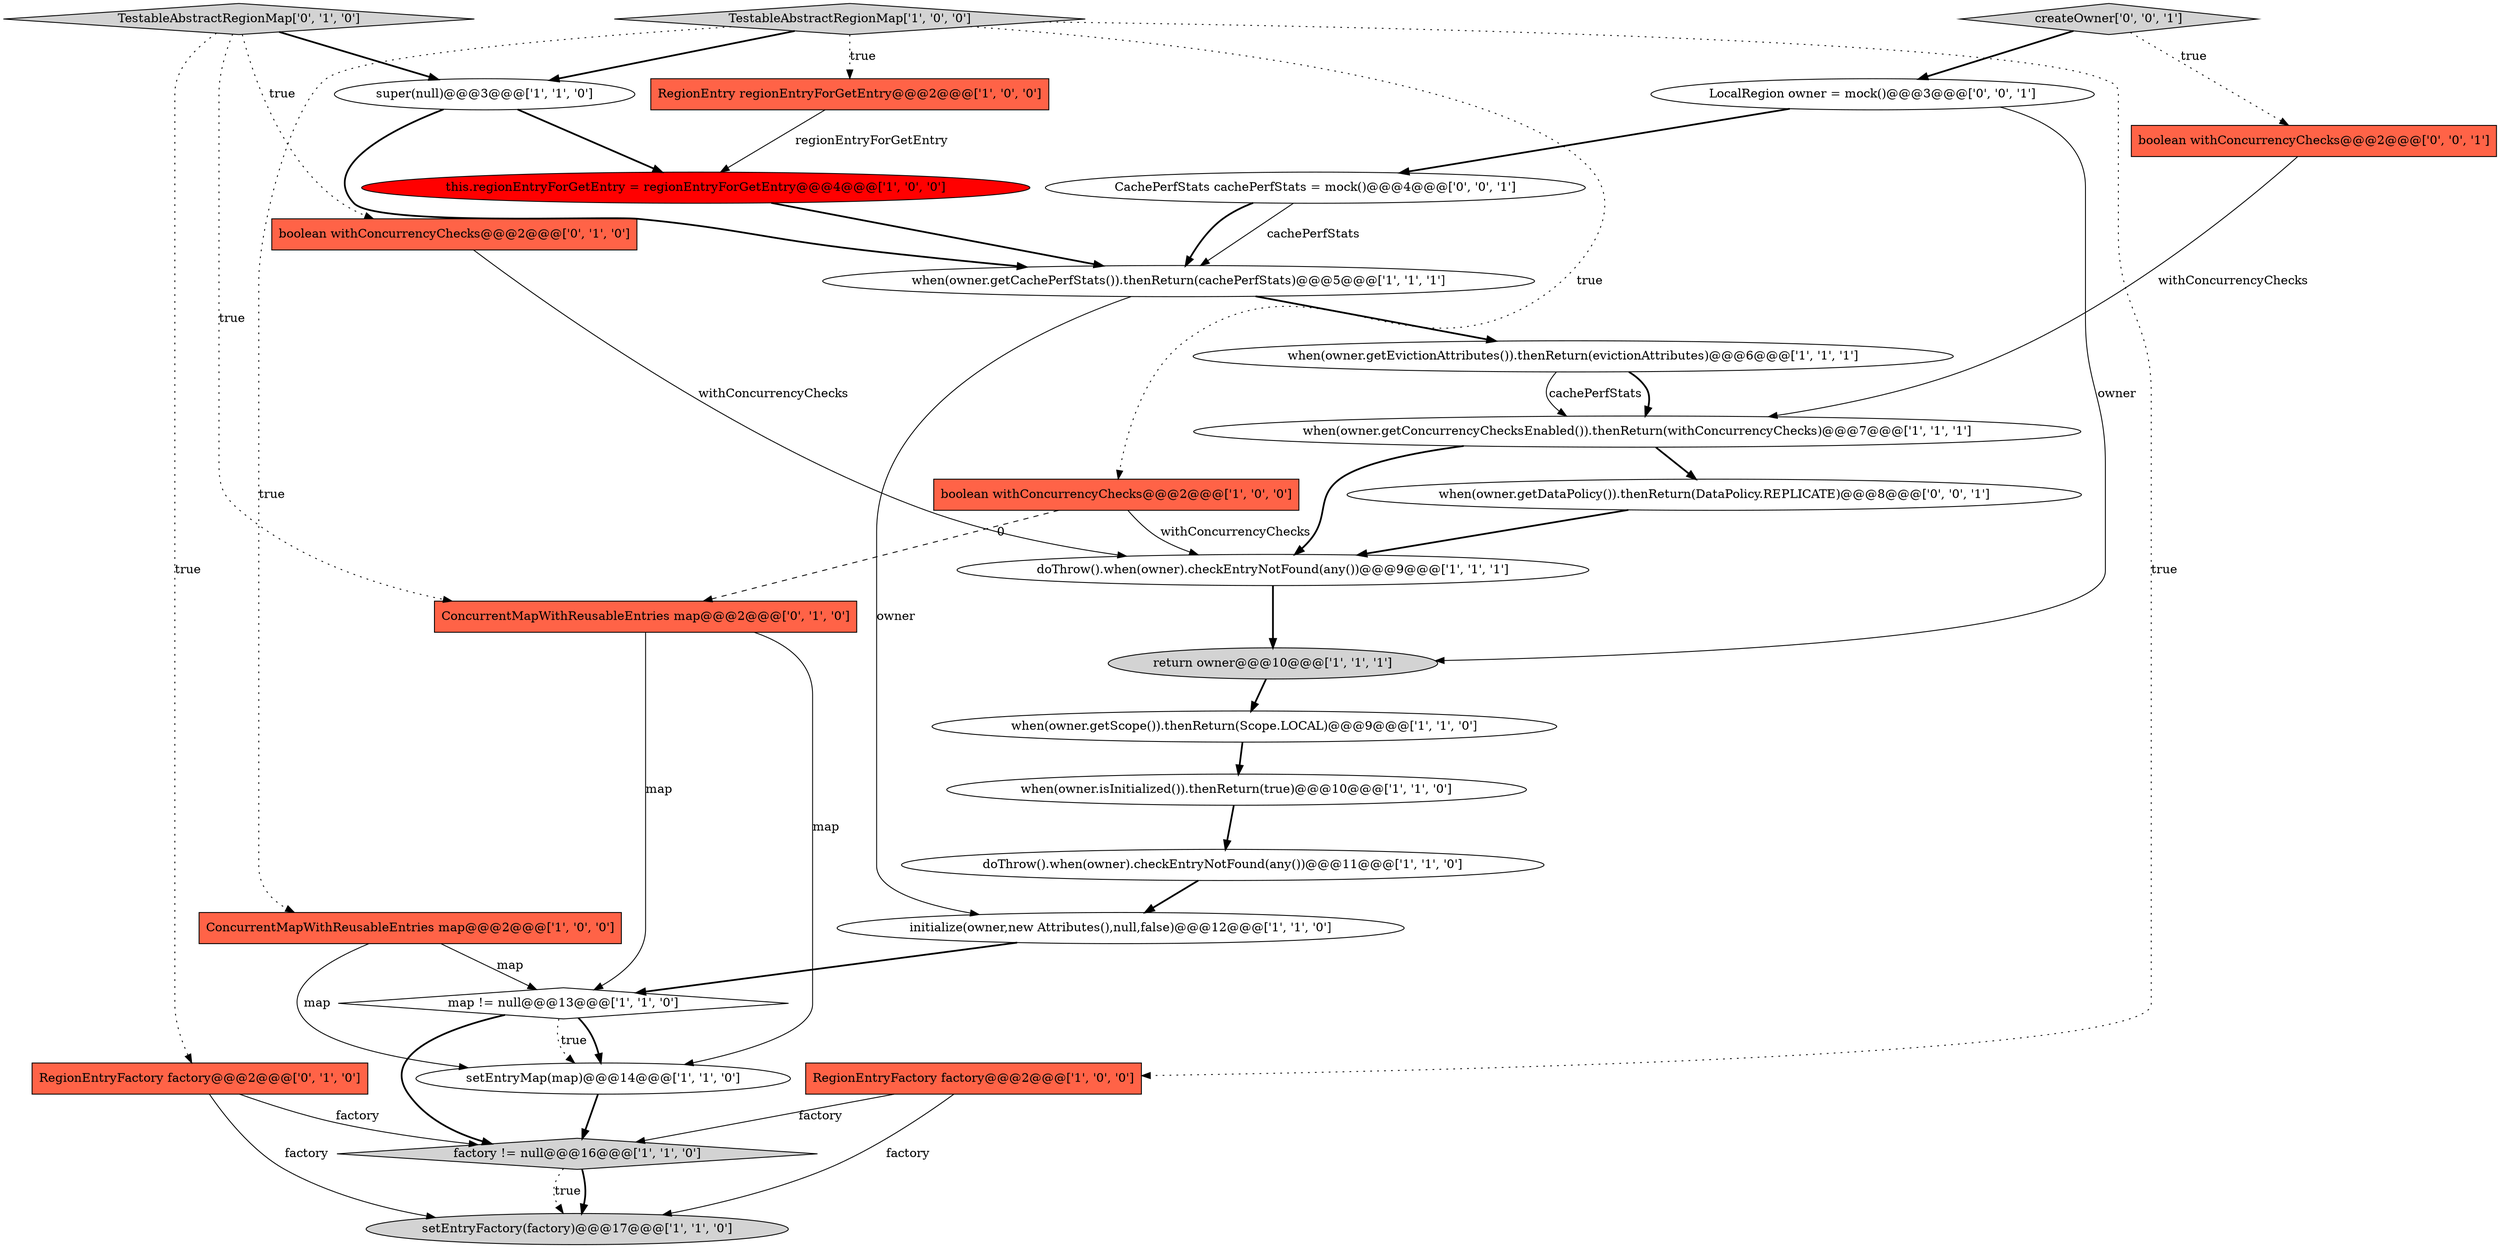 digraph {
11 [style = filled, label = "setEntryMap(map)@@@14@@@['1', '1', '0']", fillcolor = white, shape = ellipse image = "AAA0AAABBB1BBB"];
19 [style = filled, label = "boolean withConcurrencyChecks@@@2@@@['1', '0', '0']", fillcolor = tomato, shape = box image = "AAA1AAABBB1BBB"];
1 [style = filled, label = "RegionEntry regionEntryForGetEntry@@@2@@@['1', '0', '0']", fillcolor = tomato, shape = box image = "AAA0AAABBB1BBB"];
27 [style = filled, label = "LocalRegion owner = mock()@@@3@@@['0', '0', '1']", fillcolor = white, shape = ellipse image = "AAA0AAABBB3BBB"];
3 [style = filled, label = "RegionEntryFactory factory@@@2@@@['1', '0', '0']", fillcolor = tomato, shape = box image = "AAA0AAABBB1BBB"];
20 [style = filled, label = "TestableAbstractRegionMap['0', '1', '0']", fillcolor = lightgray, shape = diamond image = "AAA0AAABBB2BBB"];
5 [style = filled, label = "factory != null@@@16@@@['1', '1', '0']", fillcolor = lightgray, shape = diamond image = "AAA0AAABBB1BBB"];
17 [style = filled, label = "when(owner.getScope()).thenReturn(Scope.LOCAL)@@@9@@@['1', '1', '0']", fillcolor = white, shape = ellipse image = "AAA0AAABBB1BBB"];
12 [style = filled, label = "when(owner.getCachePerfStats()).thenReturn(cachePerfStats)@@@5@@@['1', '1', '1']", fillcolor = white, shape = ellipse image = "AAA0AAABBB1BBB"];
6 [style = filled, label = "when(owner.getEvictionAttributes()).thenReturn(evictionAttributes)@@@6@@@['1', '1', '1']", fillcolor = white, shape = ellipse image = "AAA0AAABBB1BBB"];
13 [style = filled, label = "super(null)@@@3@@@['1', '1', '0']", fillcolor = white, shape = ellipse image = "AAA0AAABBB1BBB"];
18 [style = filled, label = "TestableAbstractRegionMap['1', '0', '0']", fillcolor = lightgray, shape = diamond image = "AAA0AAABBB1BBB"];
24 [style = filled, label = "createOwner['0', '0', '1']", fillcolor = lightgray, shape = diamond image = "AAA0AAABBB3BBB"];
9 [style = filled, label = "when(owner.isInitialized()).thenReturn(true)@@@10@@@['1', '1', '0']", fillcolor = white, shape = ellipse image = "AAA0AAABBB1BBB"];
28 [style = filled, label = "when(owner.getDataPolicy()).thenReturn(DataPolicy.REPLICATE)@@@8@@@['0', '0', '1']", fillcolor = white, shape = ellipse image = "AAA0AAABBB3BBB"];
21 [style = filled, label = "boolean withConcurrencyChecks@@@2@@@['0', '1', '0']", fillcolor = tomato, shape = box image = "AAA0AAABBB2BBB"];
16 [style = filled, label = "map != null@@@13@@@['1', '1', '0']", fillcolor = white, shape = diamond image = "AAA0AAABBB1BBB"];
25 [style = filled, label = "CachePerfStats cachePerfStats = mock()@@@4@@@['0', '0', '1']", fillcolor = white, shape = ellipse image = "AAA0AAABBB3BBB"];
8 [style = filled, label = "this.regionEntryForGetEntry = regionEntryForGetEntry@@@4@@@['1', '0', '0']", fillcolor = red, shape = ellipse image = "AAA1AAABBB1BBB"];
2 [style = filled, label = "setEntryFactory(factory)@@@17@@@['1', '1', '0']", fillcolor = lightgray, shape = ellipse image = "AAA0AAABBB1BBB"];
10 [style = filled, label = "doThrow().when(owner).checkEntryNotFound(any())@@@9@@@['1', '1', '1']", fillcolor = white, shape = ellipse image = "AAA0AAABBB1BBB"];
23 [style = filled, label = "ConcurrentMapWithReusableEntries map@@@2@@@['0', '1', '0']", fillcolor = tomato, shape = box image = "AAA1AAABBB2BBB"];
22 [style = filled, label = "RegionEntryFactory factory@@@2@@@['0', '1', '0']", fillcolor = tomato, shape = box image = "AAA0AAABBB2BBB"];
0 [style = filled, label = "doThrow().when(owner).checkEntryNotFound(any())@@@11@@@['1', '1', '0']", fillcolor = white, shape = ellipse image = "AAA0AAABBB1BBB"];
7 [style = filled, label = "initialize(owner,new Attributes(),null,false)@@@12@@@['1', '1', '0']", fillcolor = white, shape = ellipse image = "AAA0AAABBB1BBB"];
26 [style = filled, label = "boolean withConcurrencyChecks@@@2@@@['0', '0', '1']", fillcolor = tomato, shape = box image = "AAA0AAABBB3BBB"];
15 [style = filled, label = "return owner@@@10@@@['1', '1', '1']", fillcolor = lightgray, shape = ellipse image = "AAA0AAABBB1BBB"];
4 [style = filled, label = "when(owner.getConcurrencyChecksEnabled()).thenReturn(withConcurrencyChecks)@@@7@@@['1', '1', '1']", fillcolor = white, shape = ellipse image = "AAA0AAABBB1BBB"];
14 [style = filled, label = "ConcurrentMapWithReusableEntries map@@@2@@@['1', '0', '0']", fillcolor = tomato, shape = box image = "AAA0AAABBB1BBB"];
4->10 [style = bold, label=""];
1->8 [style = solid, label="regionEntryForGetEntry"];
20->13 [style = bold, label=""];
16->11 [style = bold, label=""];
10->15 [style = bold, label=""];
27->15 [style = solid, label="owner"];
14->11 [style = solid, label="map"];
12->7 [style = solid, label="owner"];
9->0 [style = bold, label=""];
28->10 [style = bold, label=""];
17->9 [style = bold, label=""];
18->1 [style = dotted, label="true"];
21->10 [style = solid, label="withConcurrencyChecks"];
23->11 [style = solid, label="map"];
18->19 [style = dotted, label="true"];
3->5 [style = solid, label="factory"];
20->21 [style = dotted, label="true"];
25->12 [style = solid, label="cachePerfStats"];
12->6 [style = bold, label=""];
18->14 [style = dotted, label="true"];
4->28 [style = bold, label=""];
23->16 [style = solid, label="map"];
0->7 [style = bold, label=""];
22->2 [style = solid, label="factory"];
3->2 [style = solid, label="factory"];
6->4 [style = bold, label=""];
11->5 [style = bold, label=""];
15->17 [style = bold, label=""];
5->2 [style = bold, label=""];
13->12 [style = bold, label=""];
19->23 [style = dashed, label="0"];
14->16 [style = solid, label="map"];
25->12 [style = bold, label=""];
24->26 [style = dotted, label="true"];
18->3 [style = dotted, label="true"];
7->16 [style = bold, label=""];
20->23 [style = dotted, label="true"];
22->5 [style = solid, label="factory"];
18->13 [style = bold, label=""];
16->5 [style = bold, label=""];
20->22 [style = dotted, label="true"];
26->4 [style = solid, label="withConcurrencyChecks"];
13->8 [style = bold, label=""];
16->11 [style = dotted, label="true"];
27->25 [style = bold, label=""];
19->10 [style = solid, label="withConcurrencyChecks"];
8->12 [style = bold, label=""];
24->27 [style = bold, label=""];
6->4 [style = solid, label="cachePerfStats"];
5->2 [style = dotted, label="true"];
}
